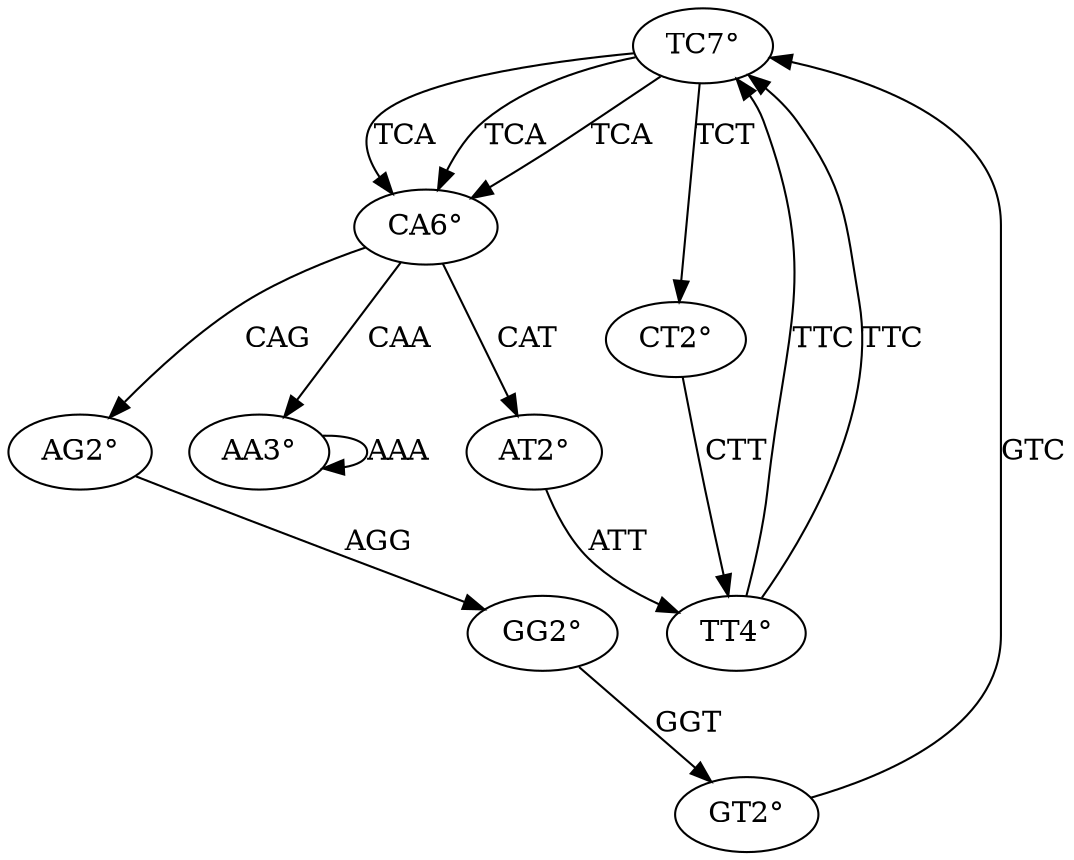 digraph debruijn {
TC7° -> CA6° [label= TCA];
TC7° -> CT2° [label= TCT];
TC7° -> CA6° [label= TCA];
TC7° -> CA6° [label= TCA];
CA6° -> AT2° [label= CAT];
CA6° -> AG2° [label= CAG];
CA6° -> AA3° [label= CAA];
AT2° -> TT4° [label= ATT];
TT4° -> TC7° [label= TTC];
TT4° -> TC7° [label= TTC];
CT2° -> TT4° [label= CTT];
AG2° -> GG2° [label= AGG];
GG2° -> GT2° [label= GGT];
GT2° -> TC7° [label= GTC];
AA3° -> AA3° [label= AAA];
}